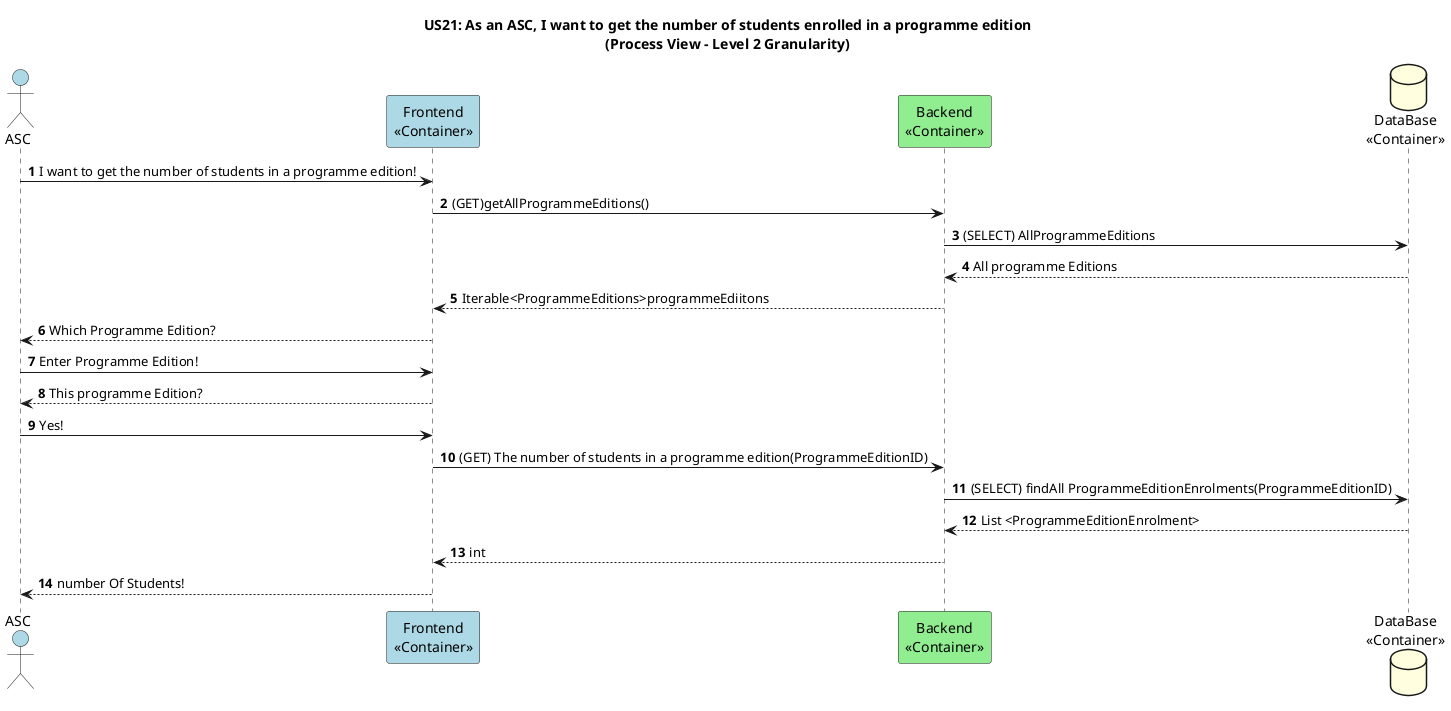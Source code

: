 @startuml

title US21: As an ASC, I want to get the number of students enrolled in a programme edition\n(Process View - Level 2 Granularity)
autonumber

actor ASC #lightblue
participant Frontend as "Frontend\n<<Container>>" #lightblue
participant Backend as "Backend\n<<Container>>" #lightgreen
dataBase  DB as "DataBase\n<<Container>>" #lightyellow
ASC -> Frontend: I want to get the number of students in a programme edition!
Frontend -> Backend: (GET)getAllProgrammeEditions()
Backend -> DB: (SELECT) AllProgrammeEditions
DB --> Backend : All programme Editions
Backend --> Frontend: Iterable<ProgrammeEditions>programmeEdiitons
Frontend --> ASC: Which Programme Edition?
ASC -> Frontend: Enter Programme Edition!
Frontend --> ASC:This programme Edition?
ASC -> Frontend:Yes!
Frontend ->Backend:(GET) The number of students in a programme edition(ProgrammeEditionID)
Backend -> DB:(SELECT) findAll ProgrammeEditionEnrolments(ProgrammeEditionID)
DB-->Backend:List <ProgrammeEditionEnrolment>
Backend--> Frontend:int
Frontend-->ASC:number Of Students!
@enduml
